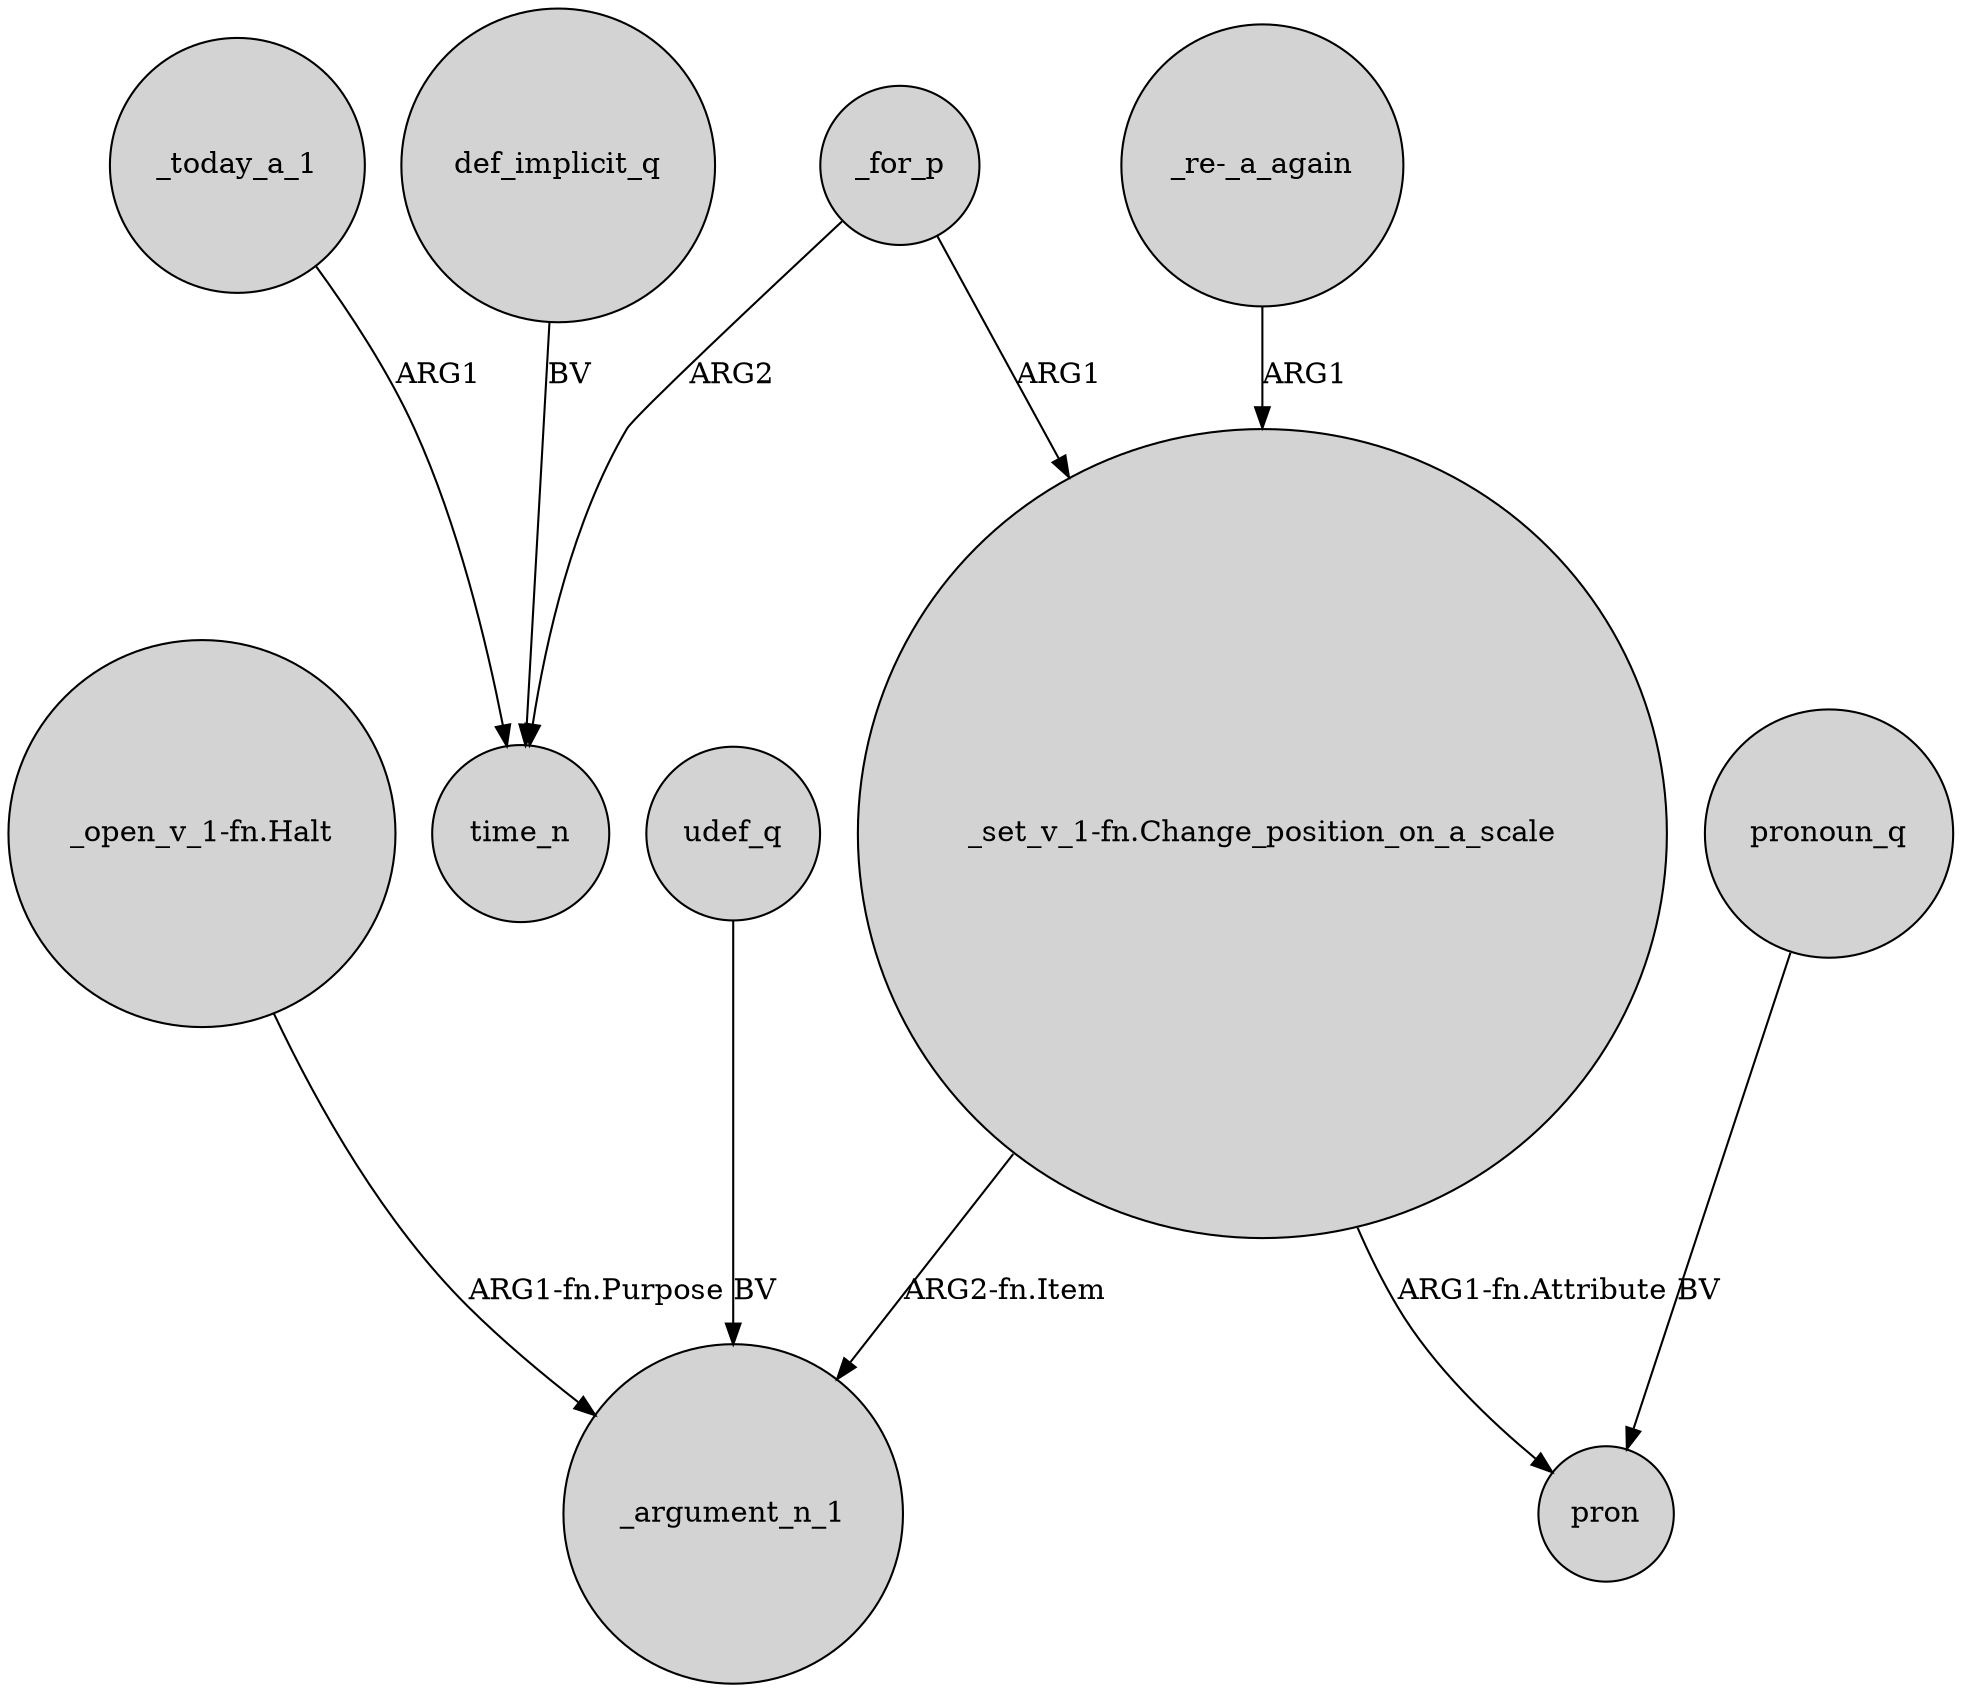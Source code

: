 digraph {
	node [shape=circle style=filled]
	_today_a_1 -> time_n [label=ARG1]
	"_set_v_1-fn.Change_position_on_a_scale" -> _argument_n_1 [label="ARG2-fn.Item"]
	_for_p -> time_n [label=ARG2]
	"_re-_a_again" -> "_set_v_1-fn.Change_position_on_a_scale" [label=ARG1]
	"_set_v_1-fn.Change_position_on_a_scale" -> pron [label="ARG1-fn.Attribute"]
	"_open_v_1-fn.Halt" -> _argument_n_1 [label="ARG1-fn.Purpose"]
	udef_q -> _argument_n_1 [label=BV]
	_for_p -> "_set_v_1-fn.Change_position_on_a_scale" [label=ARG1]
	pronoun_q -> pron [label=BV]
	def_implicit_q -> time_n [label=BV]
}
